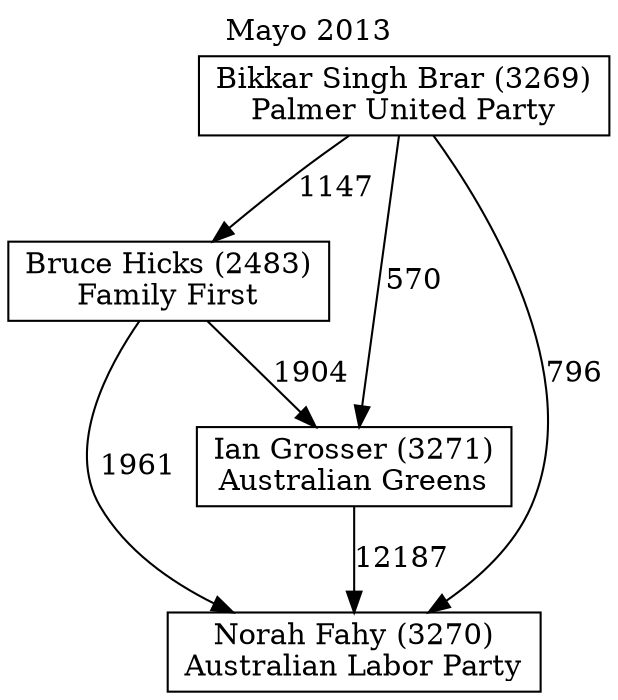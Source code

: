 // House preference flow
digraph "Norah Fahy (3270)_Mayo_2013" {
	graph [label="Mayo 2013" labelloc=t mclimit=10]
	node [shape=box]
	"Bikkar Singh Brar (3269)" [label="Bikkar Singh Brar (3269)
Palmer United Party"]
	"Bruce Hicks (2483)" [label="Bruce Hicks (2483)
Family First"]
	"Ian Grosser (3271)" [label="Ian Grosser (3271)
Australian Greens"]
	"Norah Fahy (3270)" [label="Norah Fahy (3270)
Australian Labor Party"]
	"Bikkar Singh Brar (3269)" -> "Bruce Hicks (2483)" [label=1147]
	"Bikkar Singh Brar (3269)" -> "Ian Grosser (3271)" [label=570]
	"Bikkar Singh Brar (3269)" -> "Norah Fahy (3270)" [label=796]
	"Bruce Hicks (2483)" -> "Ian Grosser (3271)" [label=1904]
	"Bruce Hicks (2483)" -> "Norah Fahy (3270)" [label=1961]
	"Ian Grosser (3271)" -> "Norah Fahy (3270)" [label=12187]
}
